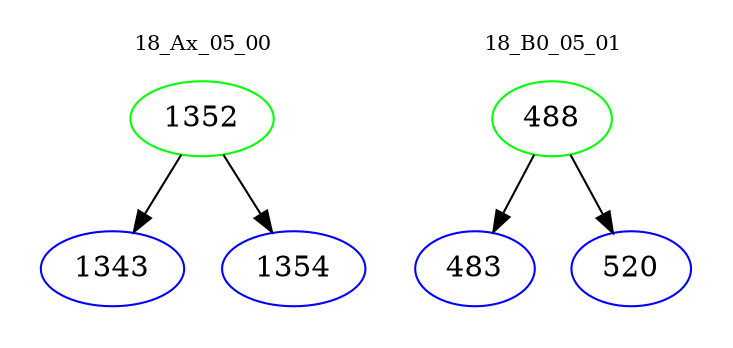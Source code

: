 digraph{
subgraph cluster_0 {
color = white
label = "18_Ax_05_00";
fontsize=10;
T0_1352 [label="1352", color="green"]
T0_1352 -> T0_1343 [color="black"]
T0_1343 [label="1343", color="blue"]
T0_1352 -> T0_1354 [color="black"]
T0_1354 [label="1354", color="blue"]
}
subgraph cluster_1 {
color = white
label = "18_B0_05_01";
fontsize=10;
T1_488 [label="488", color="green"]
T1_488 -> T1_483 [color="black"]
T1_483 [label="483", color="blue"]
T1_488 -> T1_520 [color="black"]
T1_520 [label="520", color="blue"]
}
}
